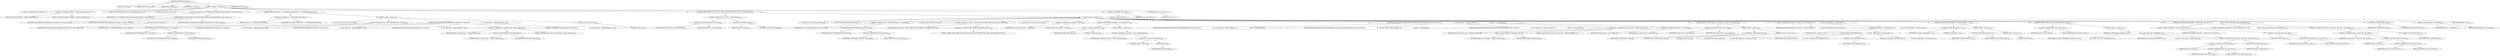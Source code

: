 digraph "TIFFFetchStripThing" {  
"96489" [label = <(METHOD,TIFFFetchStripThing)<SUB>6969</SUB>> ]
"96490" [label = <(PARAM,TIFF *tif)<SUB>6969</SUB>> ]
"96491" [label = <(PARAM,TIFFDirEntry *dir)<SUB>6969</SUB>> ]
"96492" [label = <(PARAM,uint32_t nstrips)<SUB>6969</SUB>> ]
"96493" [label = <(PARAM,uint64_t **lpp)<SUB>6970</SUB>> ]
"96494" [label = <(BLOCK,&lt;empty&gt;,&lt;empty&gt;)<SUB>6971</SUB>> ]
"96495" [label = <(LOCAL,constchar[] module: char[])<SUB>6972</SUB>> ]
"96496" [label = <(&lt;operator&gt;.assignment,module[] = &quot;TIFFFetchStripThing&quot;)<SUB>6972</SUB>> ]
"96497" [label = <(IDENTIFIER,module,module[] = &quot;TIFFFetchStripThing&quot;)<SUB>6972</SUB>> ]
"96498" [label = <(LITERAL,&quot;TIFFFetchStripThing&quot;,module[] = &quot;TIFFFetchStripThing&quot;)<SUB>6972</SUB>> ]
"96499" [label = <(LOCAL,enum TIFFReadDirEntryErr err: TIFFReadDirEntryErr)<SUB>6973</SUB>> ]
"96500" [label = <(LOCAL,uint64_t* data: uint64_t)<SUB>6974</SUB>> ]
"96501" [label = <(&lt;operator&gt;.assignment,err = TIFFReadDirEntryLong8ArrayWithLimit(tif, dir, &amp;data, nstrips))<SUB>6975</SUB>> ]
"96502" [label = <(IDENTIFIER,err,err = TIFFReadDirEntryLong8ArrayWithLimit(tif, dir, &amp;data, nstrips))<SUB>6975</SUB>> ]
"96503" [label = <(TIFFReadDirEntryLong8ArrayWithLimit,TIFFReadDirEntryLong8ArrayWithLimit(tif, dir, &amp;data, nstrips))<SUB>6975</SUB>> ]
"96504" [label = <(IDENTIFIER,tif,TIFFReadDirEntryLong8ArrayWithLimit(tif, dir, &amp;data, nstrips))<SUB>6975</SUB>> ]
"96505" [label = <(IDENTIFIER,dir,TIFFReadDirEntryLong8ArrayWithLimit(tif, dir, &amp;data, nstrips))<SUB>6975</SUB>> ]
"96506" [label = <(&lt;operator&gt;.addressOf,&amp;data)<SUB>6975</SUB>> ]
"96507" [label = <(IDENTIFIER,data,TIFFReadDirEntryLong8ArrayWithLimit(tif, dir, &amp;data, nstrips))<SUB>6975</SUB>> ]
"96508" [label = <(IDENTIFIER,nstrips,TIFFReadDirEntryLong8ArrayWithLimit(tif, dir, &amp;data, nstrips))<SUB>6975</SUB>> ]
"96509" [label = <(CONTROL_STRUCTURE,if (err != TIFFReadDirEntryErrOk),if (err != TIFFReadDirEntryErrOk))<SUB>6976</SUB>> ]
"96510" [label = <(&lt;operator&gt;.notEquals,err != TIFFReadDirEntryErrOk)<SUB>6976</SUB>> ]
"96511" [label = <(IDENTIFIER,err,err != TIFFReadDirEntryErrOk)<SUB>6976</SUB>> ]
"96512" [label = <(IDENTIFIER,TIFFReadDirEntryErrOk,err != TIFFReadDirEntryErrOk)<SUB>6976</SUB>> ]
"96513" [label = <(BLOCK,&lt;empty&gt;,&lt;empty&gt;)<SUB>6977</SUB>> ]
"96514" [label = <(LOCAL,const TIFFField* fip: TIFFField)<SUB>6978</SUB>> ]
"96515" [label = <(&lt;operator&gt;.assignment,*fip = TIFFFieldWithTag(tif, dir-&gt;tdir_tag))<SUB>6978</SUB>> ]
"96516" [label = <(IDENTIFIER,fip,*fip = TIFFFieldWithTag(tif, dir-&gt;tdir_tag))<SUB>6978</SUB>> ]
"96517" [label = <(TIFFFieldWithTag,TIFFFieldWithTag(tif, dir-&gt;tdir_tag))<SUB>6978</SUB>> ]
"96518" [label = <(IDENTIFIER,tif,TIFFFieldWithTag(tif, dir-&gt;tdir_tag))<SUB>6978</SUB>> ]
"96519" [label = <(&lt;operator&gt;.indirectFieldAccess,dir-&gt;tdir_tag)<SUB>6978</SUB>> ]
"96520" [label = <(IDENTIFIER,dir,TIFFFieldWithTag(tif, dir-&gt;tdir_tag))<SUB>6978</SUB>> ]
"96521" [label = <(FIELD_IDENTIFIER,tdir_tag,tdir_tag)<SUB>6978</SUB>> ]
"96522" [label = <(TIFFReadDirEntryOutputErr,TIFFReadDirEntryOutputErr(tif, err, module,\012                                  fip ? fip-&gt;field_name : &quot;unknown tagname&quot;, 0))<SUB>6979</SUB>> ]
"96523" [label = <(IDENTIFIER,tif,TIFFReadDirEntryOutputErr(tif, err, module,\012                                  fip ? fip-&gt;field_name : &quot;unknown tagname&quot;, 0))<SUB>6979</SUB>> ]
"96524" [label = <(IDENTIFIER,err,TIFFReadDirEntryOutputErr(tif, err, module,\012                                  fip ? fip-&gt;field_name : &quot;unknown tagname&quot;, 0))<SUB>6979</SUB>> ]
"96525" [label = <(IDENTIFIER,module,TIFFReadDirEntryOutputErr(tif, err, module,\012                                  fip ? fip-&gt;field_name : &quot;unknown tagname&quot;, 0))<SUB>6979</SUB>> ]
"96526" [label = <(&lt;operator&gt;.conditional,fip ? fip-&gt;field_name : &quot;unknown tagname&quot;)<SUB>6980</SUB>> ]
"96527" [label = <(IDENTIFIER,fip,fip ? fip-&gt;field_name : &quot;unknown tagname&quot;)<SUB>6980</SUB>> ]
"96528" [label = <(&lt;operator&gt;.indirectFieldAccess,fip-&gt;field_name)<SUB>6980</SUB>> ]
"96529" [label = <(IDENTIFIER,fip,fip ? fip-&gt;field_name : &quot;unknown tagname&quot;)<SUB>6980</SUB>> ]
"96530" [label = <(FIELD_IDENTIFIER,field_name,field_name)<SUB>6980</SUB>> ]
"96531" [label = <(LITERAL,&quot;unknown tagname&quot;,fip ? fip-&gt;field_name : &quot;unknown tagname&quot;)<SUB>6980</SUB>> ]
"96532" [label = <(LITERAL,0,TIFFReadDirEntryOutputErr(tif, err, module,\012                                  fip ? fip-&gt;field_name : &quot;unknown tagname&quot;, 0))<SUB>6980</SUB>> ]
"96533" [label = <(RETURN,return (0);,return (0);)<SUB>6981</SUB>> ]
"96534" [label = <(LITERAL,0,return (0);)<SUB>6981</SUB>> ]
"96535" [label = <(CONTROL_STRUCTURE,if (dir-&gt;tdir_count &lt; (uint64_t)nstrips),if (dir-&gt;tdir_count &lt; (uint64_t)nstrips))<SUB>6983</SUB>> ]
"96536" [label = <(&lt;operator&gt;.lessThan,dir-&gt;tdir_count &lt; (uint64_t)nstrips)<SUB>6983</SUB>> ]
"96537" [label = <(&lt;operator&gt;.indirectFieldAccess,dir-&gt;tdir_count)<SUB>6983</SUB>> ]
"96538" [label = <(IDENTIFIER,dir,dir-&gt;tdir_count &lt; (uint64_t)nstrips)<SUB>6983</SUB>> ]
"96539" [label = <(FIELD_IDENTIFIER,tdir_count,tdir_count)<SUB>6983</SUB>> ]
"96540" [label = <(&lt;operator&gt;.cast,(uint64_t)nstrips)<SUB>6983</SUB>> ]
"96541" [label = <(UNKNOWN,uint64_t,uint64_t)<SUB>6983</SUB>> ]
"96542" [label = <(IDENTIFIER,nstrips,(uint64_t)nstrips)<SUB>6983</SUB>> ]
"96543" [label = <(BLOCK,&lt;empty&gt;,&lt;empty&gt;)<SUB>6984</SUB>> ]
"96544" [label = <(LOCAL,uint64_t* resizeddata: uint64_t)<SUB>6985</SUB>> ]
"96545" [label = <(LOCAL,const TIFFField* fip: TIFFField)<SUB>6986</SUB>> ]
"96546" [label = <(&lt;operator&gt;.assignment,*fip = TIFFFieldWithTag(tif, dir-&gt;tdir_tag))<SUB>6986</SUB>> ]
"96547" [label = <(IDENTIFIER,fip,*fip = TIFFFieldWithTag(tif, dir-&gt;tdir_tag))<SUB>6986</SUB>> ]
"96548" [label = <(TIFFFieldWithTag,TIFFFieldWithTag(tif, dir-&gt;tdir_tag))<SUB>6986</SUB>> ]
"96549" [label = <(IDENTIFIER,tif,TIFFFieldWithTag(tif, dir-&gt;tdir_tag))<SUB>6986</SUB>> ]
"96550" [label = <(&lt;operator&gt;.indirectFieldAccess,dir-&gt;tdir_tag)<SUB>6986</SUB>> ]
"96551" [label = <(IDENTIFIER,dir,TIFFFieldWithTag(tif, dir-&gt;tdir_tag))<SUB>6986</SUB>> ]
"96552" [label = <(FIELD_IDENTIFIER,tdir_tag,tdir_tag)<SUB>6986</SUB>> ]
"96553" [label = <(LOCAL,const char* pszMax: char)<SUB>6987</SUB>> ]
"96554" [label = <(&lt;operator&gt;.assignment,*pszMax = getenv(&quot;LIBTIFF_STRILE_ARRAY_MAX_RESIZE_COUNT&quot;))<SUB>6987</SUB>> ]
"96555" [label = <(IDENTIFIER,pszMax,*pszMax = getenv(&quot;LIBTIFF_STRILE_ARRAY_MAX_RESIZE_COUNT&quot;))<SUB>6987</SUB>> ]
"96556" [label = <(getenv,getenv(&quot;LIBTIFF_STRILE_ARRAY_MAX_RESIZE_COUNT&quot;))<SUB>6987</SUB>> ]
"96557" [label = <(LITERAL,&quot;LIBTIFF_STRILE_ARRAY_MAX_RESIZE_COUNT&quot;,getenv(&quot;LIBTIFF_STRILE_ARRAY_MAX_RESIZE_COUNT&quot;))<SUB>6987</SUB>> ]
"96558" [label = <(LOCAL,uint32_t max_nstrips: uint32_t)<SUB>6988</SUB>> ]
"96559" [label = <(&lt;operator&gt;.assignment,max_nstrips = 1000000)<SUB>6988</SUB>> ]
"96560" [label = <(IDENTIFIER,max_nstrips,max_nstrips = 1000000)<SUB>6988</SUB>> ]
"96561" [label = <(LITERAL,1000000,max_nstrips = 1000000)<SUB>6988</SUB>> ]
"96562" [label = <(CONTROL_STRUCTURE,if (pszMax &amp;&amp; 1),if (pszMax &amp;&amp; 1))<SUB>6989</SUB>> ]
"96563" [label = <(&lt;operator&gt;.logicalAnd,pszMax &amp;&amp; 1)<SUB>6989</SUB>> ]
"96564" [label = <(IDENTIFIER,pszMax,pszMax &amp;&amp; 1)<SUB>6989</SUB>> ]
"96565" [label = <(LITERAL,1,pszMax &amp;&amp; 1)<SUB>6989</SUB>> ]
"96566" [label = <(BLOCK,&lt;empty&gt;,&lt;empty&gt;)<SUB>6990</SUB>> ]
"96567" [label = <(&lt;operator&gt;.assignment,max_nstrips = (uint32_t)atoi(pszMax))<SUB>6990</SUB>> ]
"96568" [label = <(IDENTIFIER,max_nstrips,max_nstrips = (uint32_t)atoi(pszMax))<SUB>6990</SUB>> ]
"96569" [label = <(&lt;operator&gt;.cast,(uint32_t)atoi(pszMax))<SUB>6990</SUB>> ]
"96570" [label = <(UNKNOWN,uint32_t,uint32_t)<SUB>6990</SUB>> ]
"96571" [label = <(atoi,atoi(pszMax))<SUB>6990</SUB>> ]
"96572" [label = <(IDENTIFIER,pszMax,atoi(pszMax))<SUB>6990</SUB>> ]
"96573" [label = <(TIFFReadDirEntryOutputErr,TIFFReadDirEntryOutputErr(tif, TIFFReadDirEntryErrCount, module,\012                                  fip ? fip-&gt;field_name : &quot;unknown tagname&quot;,\012                                  (nstrips &lt;= max_nstrips)))<SUB>6991</SUB>> ]
"96574" [label = <(IDENTIFIER,tif,TIFFReadDirEntryOutputErr(tif, TIFFReadDirEntryErrCount, module,\012                                  fip ? fip-&gt;field_name : &quot;unknown tagname&quot;,\012                                  (nstrips &lt;= max_nstrips)))<SUB>6991</SUB>> ]
"96575" [label = <(IDENTIFIER,TIFFReadDirEntryErrCount,TIFFReadDirEntryOutputErr(tif, TIFFReadDirEntryErrCount, module,\012                                  fip ? fip-&gt;field_name : &quot;unknown tagname&quot;,\012                                  (nstrips &lt;= max_nstrips)))<SUB>6991</SUB>> ]
"96576" [label = <(IDENTIFIER,module,TIFFReadDirEntryOutputErr(tif, TIFFReadDirEntryErrCount, module,\012                                  fip ? fip-&gt;field_name : &quot;unknown tagname&quot;,\012                                  (nstrips &lt;= max_nstrips)))<SUB>6991</SUB>> ]
"96577" [label = <(&lt;operator&gt;.conditional,fip ? fip-&gt;field_name : &quot;unknown tagname&quot;)<SUB>6992</SUB>> ]
"96578" [label = <(IDENTIFIER,fip,fip ? fip-&gt;field_name : &quot;unknown tagname&quot;)<SUB>6992</SUB>> ]
"96579" [label = <(&lt;operator&gt;.indirectFieldAccess,fip-&gt;field_name)<SUB>6992</SUB>> ]
"96580" [label = <(IDENTIFIER,fip,fip ? fip-&gt;field_name : &quot;unknown tagname&quot;)<SUB>6992</SUB>> ]
"96581" [label = <(FIELD_IDENTIFIER,field_name,field_name)<SUB>6992</SUB>> ]
"96582" [label = <(LITERAL,&quot;unknown tagname&quot;,fip ? fip-&gt;field_name : &quot;unknown tagname&quot;)<SUB>6992</SUB>> ]
"96583" [label = <(&lt;operator&gt;.lessEqualsThan,nstrips &lt;= max_nstrips)<SUB>6993</SUB>> ]
"96584" [label = <(IDENTIFIER,nstrips,nstrips &lt;= max_nstrips)<SUB>6993</SUB>> ]
"96585" [label = <(IDENTIFIER,max_nstrips,nstrips &lt;= max_nstrips)<SUB>6993</SUB>> ]
"96586" [label = <(CONTROL_STRUCTURE,if (nstrips &gt; max_nstrips),if (nstrips &gt; max_nstrips))<SUB>6995</SUB>> ]
"96587" [label = <(&lt;operator&gt;.greaterThan,nstrips &gt; max_nstrips)<SUB>6995</SUB>> ]
"96588" [label = <(IDENTIFIER,nstrips,nstrips &gt; max_nstrips)<SUB>6995</SUB>> ]
"96589" [label = <(IDENTIFIER,max_nstrips,nstrips &gt; max_nstrips)<SUB>6995</SUB>> ]
"96590" [label = <(BLOCK,&lt;empty&gt;,&lt;empty&gt;)<SUB>6996</SUB>> ]
"96591" [label = <(_TIFFfreeExt,_TIFFfreeExt(tif, data))<SUB>6997</SUB>> ]
"96592" [label = <(IDENTIFIER,tif,_TIFFfreeExt(tif, data))<SUB>6997</SUB>> ]
"96593" [label = <(IDENTIFIER,data,_TIFFfreeExt(tif, data))<SUB>6997</SUB>> ]
"96594" [label = <(RETURN,return (0);,return (0);)<SUB>6998</SUB>> ]
"96595" [label = <(LITERAL,0,return (0);)<SUB>6998</SUB>> ]
"96596" [label = <(&lt;operator&gt;.assignment,resizeddata = (uint64_t *)_TIFFCheckMalloc(\012            tif, nstrips, sizeof(uint64_t), &quot;for strip array&quot;))<SUB>7001</SUB>> ]
"96597" [label = <(IDENTIFIER,resizeddata,resizeddata = (uint64_t *)_TIFFCheckMalloc(\012            tif, nstrips, sizeof(uint64_t), &quot;for strip array&quot;))<SUB>7001</SUB>> ]
"96598" [label = <(&lt;operator&gt;.cast,(uint64_t *)_TIFFCheckMalloc(\012            tif, nstrips, sizeof(uint64_t), &quot;for strip array&quot;))<SUB>7001</SUB>> ]
"96599" [label = <(UNKNOWN,uint64_t *,uint64_t *)<SUB>7001</SUB>> ]
"96600" [label = <(_TIFFCheckMalloc,_TIFFCheckMalloc(\012            tif, nstrips, sizeof(uint64_t), &quot;for strip array&quot;))<SUB>7001</SUB>> ]
"96601" [label = <(IDENTIFIER,tif,_TIFFCheckMalloc(\012            tif, nstrips, sizeof(uint64_t), &quot;for strip array&quot;))<SUB>7002</SUB>> ]
"96602" [label = <(IDENTIFIER,nstrips,_TIFFCheckMalloc(\012            tif, nstrips, sizeof(uint64_t), &quot;for strip array&quot;))<SUB>7002</SUB>> ]
"96603" [label = <(&lt;operator&gt;.sizeOf,sizeof(uint64_t))<SUB>7002</SUB>> ]
"96604" [label = <(IDENTIFIER,uint64_t,sizeof(uint64_t))<SUB>7002</SUB>> ]
"96605" [label = <(LITERAL,&quot;for strip array&quot;,_TIFFCheckMalloc(\012            tif, nstrips, sizeof(uint64_t), &quot;for strip array&quot;))<SUB>7002</SUB>> ]
"96606" [label = <(CONTROL_STRUCTURE,if (resizeddata == 0),if (resizeddata == 0))<SUB>7003</SUB>> ]
"96607" [label = <(&lt;operator&gt;.equals,resizeddata == 0)<SUB>7003</SUB>> ]
"96608" [label = <(IDENTIFIER,resizeddata,resizeddata == 0)<SUB>7003</SUB>> ]
"96609" [label = <(LITERAL,0,resizeddata == 0)<SUB>7003</SUB>> ]
"96610" [label = <(BLOCK,&lt;empty&gt;,&lt;empty&gt;)<SUB>7004</SUB>> ]
"96611" [label = <(_TIFFfreeExt,_TIFFfreeExt(tif, data))<SUB>7005</SUB>> ]
"96612" [label = <(IDENTIFIER,tif,_TIFFfreeExt(tif, data))<SUB>7005</SUB>> ]
"96613" [label = <(IDENTIFIER,data,_TIFFfreeExt(tif, data))<SUB>7005</SUB>> ]
"96614" [label = <(RETURN,return (0);,return (0);)<SUB>7006</SUB>> ]
"96615" [label = <(LITERAL,0,return (0);)<SUB>7006</SUB>> ]
"96616" [label = <(CONTROL_STRUCTURE,if (dir-&gt;tdir_count),if (dir-&gt;tdir_count))<SUB>7008</SUB>> ]
"96617" [label = <(&lt;operator&gt;.indirectFieldAccess,dir-&gt;tdir_count)<SUB>7008</SUB>> ]
"96618" [label = <(IDENTIFIER,dir,if (dir-&gt;tdir_count))<SUB>7008</SUB>> ]
"96619" [label = <(FIELD_IDENTIFIER,tdir_count,tdir_count)<SUB>7008</SUB>> ]
"96620" [label = <(BLOCK,&lt;empty&gt;,&lt;empty&gt;)<SUB>7009</SUB>> ]
"96621" [label = <(_TIFFmemcpy,_TIFFmemcpy(resizeddata, data,\012                        (uint32_t)dir-&gt;tdir_count * sizeof(uint64_t)))<SUB>7009</SUB>> ]
"96622" [label = <(IDENTIFIER,resizeddata,_TIFFmemcpy(resizeddata, data,\012                        (uint32_t)dir-&gt;tdir_count * sizeof(uint64_t)))<SUB>7009</SUB>> ]
"96623" [label = <(IDENTIFIER,data,_TIFFmemcpy(resizeddata, data,\012                        (uint32_t)dir-&gt;tdir_count * sizeof(uint64_t)))<SUB>7009</SUB>> ]
"96624" [label = <(&lt;operator&gt;.multiplication,(uint32_t)dir-&gt;tdir_count * sizeof(uint64_t))<SUB>7010</SUB>> ]
"96625" [label = <(&lt;operator&gt;.cast,(uint32_t)dir-&gt;tdir_count)<SUB>7010</SUB>> ]
"96626" [label = <(UNKNOWN,uint32_t,uint32_t)<SUB>7010</SUB>> ]
"96627" [label = <(&lt;operator&gt;.indirectFieldAccess,dir-&gt;tdir_count)<SUB>7010</SUB>> ]
"96628" [label = <(IDENTIFIER,dir,(uint32_t)dir-&gt;tdir_count)<SUB>7010</SUB>> ]
"96629" [label = <(FIELD_IDENTIFIER,tdir_count,tdir_count)<SUB>7010</SUB>> ]
"96630" [label = <(&lt;operator&gt;.sizeOf,sizeof(uint64_t))<SUB>7010</SUB>> ]
"96631" [label = <(IDENTIFIER,uint64_t,sizeof(uint64_t))<SUB>7010</SUB>> ]
"96632" [label = <(_TIFFmemset,_TIFFmemset(resizeddata + (uint32_t)dir-&gt;tdir_count, 0,\012                    (nstrips - (uint32_t)dir-&gt;tdir_count) * sizeof(uint64_t)))<SUB>7011</SUB>> ]
"96633" [label = <(&lt;operator&gt;.addition,resizeddata + (uint32_t)dir-&gt;tdir_count)<SUB>7011</SUB>> ]
"96634" [label = <(IDENTIFIER,resizeddata,resizeddata + (uint32_t)dir-&gt;tdir_count)<SUB>7011</SUB>> ]
"96635" [label = <(&lt;operator&gt;.cast,(uint32_t)dir-&gt;tdir_count)<SUB>7011</SUB>> ]
"96636" [label = <(UNKNOWN,uint32_t,uint32_t)<SUB>7011</SUB>> ]
"96637" [label = <(&lt;operator&gt;.indirectFieldAccess,dir-&gt;tdir_count)<SUB>7011</SUB>> ]
"96638" [label = <(IDENTIFIER,dir,(uint32_t)dir-&gt;tdir_count)<SUB>7011</SUB>> ]
"96639" [label = <(FIELD_IDENTIFIER,tdir_count,tdir_count)<SUB>7011</SUB>> ]
"96640" [label = <(LITERAL,0,_TIFFmemset(resizeddata + (uint32_t)dir-&gt;tdir_count, 0,\012                    (nstrips - (uint32_t)dir-&gt;tdir_count) * sizeof(uint64_t)))<SUB>7011</SUB>> ]
"96641" [label = <(&lt;operator&gt;.multiplication,(nstrips - (uint32_t)dir-&gt;tdir_count) * sizeof(uint64_t))<SUB>7012</SUB>> ]
"96642" [label = <(&lt;operator&gt;.subtraction,nstrips - (uint32_t)dir-&gt;tdir_count)<SUB>7012</SUB>> ]
"96643" [label = <(IDENTIFIER,nstrips,nstrips - (uint32_t)dir-&gt;tdir_count)<SUB>7012</SUB>> ]
"96644" [label = <(&lt;operator&gt;.cast,(uint32_t)dir-&gt;tdir_count)<SUB>7012</SUB>> ]
"96645" [label = <(UNKNOWN,uint32_t,uint32_t)<SUB>7012</SUB>> ]
"96646" [label = <(&lt;operator&gt;.indirectFieldAccess,dir-&gt;tdir_count)<SUB>7012</SUB>> ]
"96647" [label = <(IDENTIFIER,dir,(uint32_t)dir-&gt;tdir_count)<SUB>7012</SUB>> ]
"96648" [label = <(FIELD_IDENTIFIER,tdir_count,tdir_count)<SUB>7012</SUB>> ]
"96649" [label = <(&lt;operator&gt;.sizeOf,sizeof(uint64_t))<SUB>7012</SUB>> ]
"96650" [label = <(IDENTIFIER,uint64_t,sizeof(uint64_t))<SUB>7012</SUB>> ]
"96651" [label = <(_TIFFfreeExt,_TIFFfreeExt(tif, data))<SUB>7013</SUB>> ]
"96652" [label = <(IDENTIFIER,tif,_TIFFfreeExt(tif, data))<SUB>7013</SUB>> ]
"96653" [label = <(IDENTIFIER,data,_TIFFfreeExt(tif, data))<SUB>7013</SUB>> ]
"96654" [label = <(&lt;operator&gt;.assignment,data = resizeddata)<SUB>7014</SUB>> ]
"96655" [label = <(IDENTIFIER,data,data = resizeddata)<SUB>7014</SUB>> ]
"96656" [label = <(IDENTIFIER,resizeddata,data = resizeddata)<SUB>7014</SUB>> ]
"96657" [label = <(&lt;operator&gt;.assignment,*lpp = data)<SUB>7016</SUB>> ]
"96658" [label = <(&lt;operator&gt;.indirection,*lpp)<SUB>7016</SUB>> ]
"96659" [label = <(IDENTIFIER,lpp,*lpp = data)<SUB>7016</SUB>> ]
"96660" [label = <(IDENTIFIER,data,*lpp = data)<SUB>7016</SUB>> ]
"96661" [label = <(RETURN,return (1);,return (1);)<SUB>7017</SUB>> ]
"96662" [label = <(LITERAL,1,return (1);)<SUB>7017</SUB>> ]
"96663" [label = <(METHOD_RETURN,int)<SUB>6969</SUB>> ]
  "96489" -> "96490" 
  "96489" -> "96491" 
  "96489" -> "96492" 
  "96489" -> "96493" 
  "96489" -> "96494" 
  "96489" -> "96663" 
  "96494" -> "96495" 
  "96494" -> "96496" 
  "96494" -> "96499" 
  "96494" -> "96500" 
  "96494" -> "96501" 
  "96494" -> "96509" 
  "96494" -> "96535" 
  "96494" -> "96657" 
  "96494" -> "96661" 
  "96496" -> "96497" 
  "96496" -> "96498" 
  "96501" -> "96502" 
  "96501" -> "96503" 
  "96503" -> "96504" 
  "96503" -> "96505" 
  "96503" -> "96506" 
  "96503" -> "96508" 
  "96506" -> "96507" 
  "96509" -> "96510" 
  "96509" -> "96513" 
  "96510" -> "96511" 
  "96510" -> "96512" 
  "96513" -> "96514" 
  "96513" -> "96515" 
  "96513" -> "96522" 
  "96513" -> "96533" 
  "96515" -> "96516" 
  "96515" -> "96517" 
  "96517" -> "96518" 
  "96517" -> "96519" 
  "96519" -> "96520" 
  "96519" -> "96521" 
  "96522" -> "96523" 
  "96522" -> "96524" 
  "96522" -> "96525" 
  "96522" -> "96526" 
  "96522" -> "96532" 
  "96526" -> "96527" 
  "96526" -> "96528" 
  "96526" -> "96531" 
  "96528" -> "96529" 
  "96528" -> "96530" 
  "96533" -> "96534" 
  "96535" -> "96536" 
  "96535" -> "96543" 
  "96536" -> "96537" 
  "96536" -> "96540" 
  "96537" -> "96538" 
  "96537" -> "96539" 
  "96540" -> "96541" 
  "96540" -> "96542" 
  "96543" -> "96544" 
  "96543" -> "96545" 
  "96543" -> "96546" 
  "96543" -> "96553" 
  "96543" -> "96554" 
  "96543" -> "96558" 
  "96543" -> "96559" 
  "96543" -> "96562" 
  "96543" -> "96573" 
  "96543" -> "96586" 
  "96543" -> "96596" 
  "96543" -> "96606" 
  "96543" -> "96616" 
  "96543" -> "96632" 
  "96543" -> "96651" 
  "96543" -> "96654" 
  "96546" -> "96547" 
  "96546" -> "96548" 
  "96548" -> "96549" 
  "96548" -> "96550" 
  "96550" -> "96551" 
  "96550" -> "96552" 
  "96554" -> "96555" 
  "96554" -> "96556" 
  "96556" -> "96557" 
  "96559" -> "96560" 
  "96559" -> "96561" 
  "96562" -> "96563" 
  "96562" -> "96566" 
  "96563" -> "96564" 
  "96563" -> "96565" 
  "96566" -> "96567" 
  "96567" -> "96568" 
  "96567" -> "96569" 
  "96569" -> "96570" 
  "96569" -> "96571" 
  "96571" -> "96572" 
  "96573" -> "96574" 
  "96573" -> "96575" 
  "96573" -> "96576" 
  "96573" -> "96577" 
  "96573" -> "96583" 
  "96577" -> "96578" 
  "96577" -> "96579" 
  "96577" -> "96582" 
  "96579" -> "96580" 
  "96579" -> "96581" 
  "96583" -> "96584" 
  "96583" -> "96585" 
  "96586" -> "96587" 
  "96586" -> "96590" 
  "96587" -> "96588" 
  "96587" -> "96589" 
  "96590" -> "96591" 
  "96590" -> "96594" 
  "96591" -> "96592" 
  "96591" -> "96593" 
  "96594" -> "96595" 
  "96596" -> "96597" 
  "96596" -> "96598" 
  "96598" -> "96599" 
  "96598" -> "96600" 
  "96600" -> "96601" 
  "96600" -> "96602" 
  "96600" -> "96603" 
  "96600" -> "96605" 
  "96603" -> "96604" 
  "96606" -> "96607" 
  "96606" -> "96610" 
  "96607" -> "96608" 
  "96607" -> "96609" 
  "96610" -> "96611" 
  "96610" -> "96614" 
  "96611" -> "96612" 
  "96611" -> "96613" 
  "96614" -> "96615" 
  "96616" -> "96617" 
  "96616" -> "96620" 
  "96617" -> "96618" 
  "96617" -> "96619" 
  "96620" -> "96621" 
  "96621" -> "96622" 
  "96621" -> "96623" 
  "96621" -> "96624" 
  "96624" -> "96625" 
  "96624" -> "96630" 
  "96625" -> "96626" 
  "96625" -> "96627" 
  "96627" -> "96628" 
  "96627" -> "96629" 
  "96630" -> "96631" 
  "96632" -> "96633" 
  "96632" -> "96640" 
  "96632" -> "96641" 
  "96633" -> "96634" 
  "96633" -> "96635" 
  "96635" -> "96636" 
  "96635" -> "96637" 
  "96637" -> "96638" 
  "96637" -> "96639" 
  "96641" -> "96642" 
  "96641" -> "96649" 
  "96642" -> "96643" 
  "96642" -> "96644" 
  "96644" -> "96645" 
  "96644" -> "96646" 
  "96646" -> "96647" 
  "96646" -> "96648" 
  "96649" -> "96650" 
  "96651" -> "96652" 
  "96651" -> "96653" 
  "96654" -> "96655" 
  "96654" -> "96656" 
  "96657" -> "96658" 
  "96657" -> "96660" 
  "96658" -> "96659" 
  "96661" -> "96662" 
}
